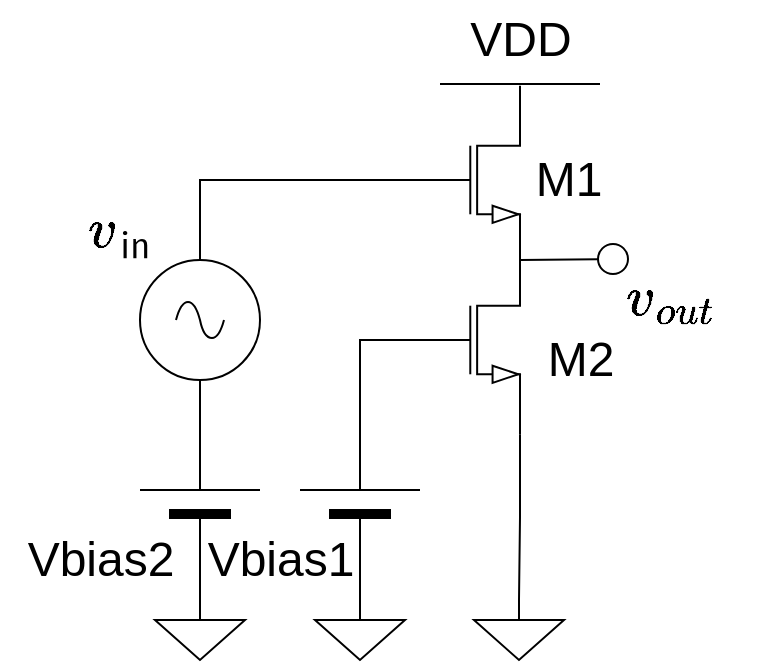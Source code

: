 <mxfile version="21.2.8" type="device">
  <diagram name="ページ1" id="wuSQ-Uq39mKX_8tKRPu7">
    <mxGraphModel dx="810" dy="479" grid="1" gridSize="10" guides="1" tooltips="1" connect="1" arrows="1" fold="1" page="1" pageScale="1" pageWidth="827" pageHeight="1169" math="1" shadow="0">
      <root>
        <mxCell id="0" />
        <mxCell id="1" parent="0" />
        <mxCell id="yGWufWsu4QXsBUSSbbNs-1" value="" style="verticalLabelPosition=bottom;shadow=0;dashed=0;align=center;html=1;verticalAlign=top;shape=mxgraph.electrical.transistors.nmos;pointerEvents=1;" parent="1" vertex="1">
          <mxGeometry x="260" y="190" width="60" height="100" as="geometry" />
        </mxCell>
        <mxCell id="d4qtED9jThjjM8r5lUMW-1" style="edgeStyle=orthogonalEdgeStyle;rounded=0;orthogonalLoop=1;jettySize=auto;html=1;exitX=1;exitY=1;exitDx=0;exitDy=0;exitPerimeter=0;entryX=0.5;entryY=0;entryDx=0;entryDy=0;entryPerimeter=0;endArrow=none;endFill=0;" edge="1" parent="1" source="yGWufWsu4QXsBUSSbbNs-2" target="yGWufWsu4QXsBUSSbbNs-6">
          <mxGeometry relative="1" as="geometry" />
        </mxCell>
        <mxCell id="yGWufWsu4QXsBUSSbbNs-2" value="" style="verticalLabelPosition=bottom;shadow=0;dashed=0;align=center;html=1;verticalAlign=top;shape=mxgraph.electrical.transistors.nmos;pointerEvents=1;" parent="1" vertex="1">
          <mxGeometry x="260" y="270" width="60" height="100" as="geometry" />
        </mxCell>
        <mxCell id="yGWufWsu4QXsBUSSbbNs-12" style="edgeStyle=orthogonalEdgeStyle;shape=connector;rounded=0;orthogonalLoop=1;jettySize=auto;html=1;exitX=0.5;exitY=0;exitDx=0;exitDy=0;exitPerimeter=0;entryX=0;entryY=0.5;entryDx=0;entryDy=0;entryPerimeter=0;labelBackgroundColor=default;strokeColor=default;fontFamily=Helvetica;fontSize=11;fontColor=default;endArrow=none;endFill=0;" parent="1" source="yGWufWsu4QXsBUSSbbNs-3" target="yGWufWsu4QXsBUSSbbNs-1" edge="1">
          <mxGeometry relative="1" as="geometry" />
        </mxCell>
        <mxCell id="yGWufWsu4QXsBUSSbbNs-3" value="" style="pointerEvents=1;verticalLabelPosition=bottom;shadow=0;dashed=0;align=center;html=1;verticalAlign=top;shape=mxgraph.electrical.signal_sources.source;aspect=fixed;points=[[0.5,0,0],[1,0.5,0],[0.5,1,0],[0,0.5,0]];elSignalType=ac;" parent="1" vertex="1">
          <mxGeometry x="130" y="280" width="60" height="60" as="geometry" />
        </mxCell>
        <mxCell id="yGWufWsu4QXsBUSSbbNs-11" style="edgeStyle=orthogonalEdgeStyle;shape=connector;rounded=0;orthogonalLoop=1;jettySize=auto;html=1;exitX=1;exitY=0.5;exitDx=0;exitDy=0;exitPerimeter=0;entryX=0.5;entryY=1;entryDx=0;entryDy=0;entryPerimeter=0;labelBackgroundColor=default;strokeColor=default;fontFamily=Helvetica;fontSize=11;fontColor=default;endArrow=none;endFill=0;" parent="1" source="yGWufWsu4QXsBUSSbbNs-4" target="yGWufWsu4QXsBUSSbbNs-3" edge="1">
          <mxGeometry relative="1" as="geometry" />
        </mxCell>
        <mxCell id="yGWufWsu4QXsBUSSbbNs-4" value="" style="verticalLabelPosition=bottom;shadow=0;dashed=0;align=center;fillColor=strokeColor;html=1;verticalAlign=top;strokeWidth=1;shape=mxgraph.electrical.miscellaneous.monocell_battery;direction=north;" parent="1" vertex="1">
          <mxGeometry x="130" y="350" width="60" height="100" as="geometry" />
        </mxCell>
        <mxCell id="yGWufWsu4QXsBUSSbbNs-5" value="" style="endArrow=none;html=1;rounded=0;" parent="1" edge="1">
          <mxGeometry width="50" height="50" relative="1" as="geometry">
            <mxPoint x="280" y="192" as="sourcePoint" />
            <mxPoint x="360" y="192" as="targetPoint" />
          </mxGeometry>
        </mxCell>
        <mxCell id="yGWufWsu4QXsBUSSbbNs-6" value="" style="pointerEvents=1;verticalLabelPosition=bottom;shadow=0;dashed=0;align=center;html=1;verticalAlign=top;shape=mxgraph.electrical.signal_sources.signal_ground;" parent="1" vertex="1">
          <mxGeometry x="297" y="450" width="45" height="30" as="geometry" />
        </mxCell>
        <mxCell id="yGWufWsu4QXsBUSSbbNs-7" value="" style="pointerEvents=1;verticalLabelPosition=bottom;shadow=0;dashed=0;align=center;html=1;verticalAlign=top;shape=mxgraph.electrical.signal_sources.signal_ground;" parent="1" vertex="1">
          <mxGeometry x="217.5" y="450" width="45" height="30" as="geometry" />
        </mxCell>
        <mxCell id="yGWufWsu4QXsBUSSbbNs-8" value="" style="pointerEvents=1;verticalLabelPosition=bottom;shadow=0;dashed=0;align=center;html=1;verticalAlign=top;shape=mxgraph.electrical.signal_sources.signal_ground;" parent="1" vertex="1">
          <mxGeometry x="137.5" y="450" width="45" height="30" as="geometry" />
        </mxCell>
        <mxCell id="yGWufWsu4QXsBUSSbbNs-10" style="edgeStyle=orthogonalEdgeStyle;rounded=0;orthogonalLoop=1;jettySize=auto;html=1;exitX=1;exitY=0.5;exitDx=0;exitDy=0;exitPerimeter=0;entryX=0;entryY=0.5;entryDx=0;entryDy=0;entryPerimeter=0;endArrow=none;endFill=0;" parent="1" source="yGWufWsu4QXsBUSSbbNs-9" target="yGWufWsu4QXsBUSSbbNs-2" edge="1">
          <mxGeometry relative="1" as="geometry">
            <Array as="points">
              <mxPoint x="240" y="320" />
            </Array>
          </mxGeometry>
        </mxCell>
        <mxCell id="yGWufWsu4QXsBUSSbbNs-9" value="" style="verticalLabelPosition=bottom;shadow=0;dashed=0;align=center;fillColor=strokeColor;html=1;verticalAlign=top;strokeWidth=1;shape=mxgraph.electrical.miscellaneous.monocell_battery;direction=north;" parent="1" vertex="1">
          <mxGeometry x="210" y="350" width="60" height="100" as="geometry" />
        </mxCell>
        <mxCell id="yGWufWsu4QXsBUSSbbNs-14" value="" style="endArrow=none;html=1;rounded=0;labelBackgroundColor=default;strokeColor=default;fontFamily=Helvetica;fontSize=11;fontColor=default;shape=connector;" parent="1" source="yGWufWsu4QXsBUSSbbNs-13" edge="1">
          <mxGeometry width="50" height="50" relative="1" as="geometry">
            <mxPoint x="320" y="280" as="sourcePoint" />
            <mxPoint x="360" y="280" as="targetPoint" />
          </mxGeometry>
        </mxCell>
        <mxCell id="yGWufWsu4QXsBUSSbbNs-15" value="" style="endArrow=none;html=1;rounded=0;labelBackgroundColor=default;strokeColor=default;fontFamily=Helvetica;fontSize=11;fontColor=default;shape=connector;" parent="1" target="yGWufWsu4QXsBUSSbbNs-13" edge="1">
          <mxGeometry width="50" height="50" relative="1" as="geometry">
            <mxPoint x="320" y="280" as="sourcePoint" />
            <mxPoint x="360" y="280" as="targetPoint" />
          </mxGeometry>
        </mxCell>
        <mxCell id="yGWufWsu4QXsBUSSbbNs-13" value="" style="verticalLabelPosition=bottom;shadow=0;dashed=0;align=center;html=1;verticalAlign=top;strokeWidth=1;shape=ellipse;perimeter=ellipsePerimeter;fontFamily=Helvetica;fontSize=11;fontColor=default;" parent="1" vertex="1">
          <mxGeometry x="359" y="272" width="15" height="15" as="geometry" />
        </mxCell>
        <mxCell id="yGWufWsu4QXsBUSSbbNs-16" value="&lt;font style=&quot;font-size: 24px;&quot;&gt;VDD&lt;/font&gt;" style="text;html=1;align=center;verticalAlign=middle;resizable=0;points=[];autosize=1;strokeColor=none;fillColor=none;fontSize=11;fontFamily=Helvetica;fontColor=default;" parent="1" vertex="1">
          <mxGeometry x="285" y="150" width="70" height="40" as="geometry" />
        </mxCell>
        <mxCell id="yGWufWsu4QXsBUSSbbNs-18" value="&lt;font style=&quot;font-size: 24px;&quot;&gt;`v_{out}`&lt;/font&gt;" style="text;html=1;align=center;verticalAlign=middle;resizable=0;points=[];autosize=1;strokeColor=none;fillColor=none;fontSize=11;fontFamily=Helvetica;fontColor=default;" parent="1" vertex="1">
          <mxGeometry x="340" y="280" width="110" height="40" as="geometry" />
        </mxCell>
        <mxCell id="yGWufWsu4QXsBUSSbbNs-19" value="&lt;font style=&quot;font-size: 24px;&quot;&gt;`v_{㏌}`&lt;/font&gt;" style="text;html=1;align=center;verticalAlign=middle;resizable=0;points=[];autosize=1;strokeColor=none;fillColor=none;fontSize=11;fontFamily=Helvetica;fontColor=default;" parent="1" vertex="1">
          <mxGeometry x="70" y="247" width="100" height="40" as="geometry" />
        </mxCell>
        <mxCell id="yGWufWsu4QXsBUSSbbNs-20" value="&lt;span style=&quot;font-size: 24px;&quot;&gt;Vbias1&lt;/span&gt;" style="text;html=1;align=center;verticalAlign=middle;resizable=0;points=[];autosize=1;strokeColor=none;fillColor=none;fontSize=11;fontFamily=Helvetica;fontColor=default;" parent="1" vertex="1">
          <mxGeometry x="150" y="410" width="100" height="40" as="geometry" />
        </mxCell>
        <mxCell id="yGWufWsu4QXsBUSSbbNs-21" value="&lt;span style=&quot;font-size: 24px;&quot;&gt;Vbias2&lt;/span&gt;" style="text;html=1;align=center;verticalAlign=middle;resizable=0;points=[];autosize=1;strokeColor=none;fillColor=none;fontSize=11;fontFamily=Helvetica;fontColor=default;" parent="1" vertex="1">
          <mxGeometry x="60" y="410" width="100" height="40" as="geometry" />
        </mxCell>
        <mxCell id="yGWufWsu4QXsBUSSbbNs-22" value="&lt;span style=&quot;font-size: 24px;&quot;&gt;M1&lt;/span&gt;" style="text;html=1;align=center;verticalAlign=middle;resizable=0;points=[];autosize=1;strokeColor=none;fillColor=none;fontSize=11;fontFamily=Helvetica;fontColor=default;" parent="1" vertex="1">
          <mxGeometry x="314" y="220" width="60" height="40" as="geometry" />
        </mxCell>
        <mxCell id="yGWufWsu4QXsBUSSbbNs-23" value="&lt;span style=&quot;font-size: 24px;&quot;&gt;M2&lt;/span&gt;" style="text;html=1;align=center;verticalAlign=middle;resizable=0;points=[];autosize=1;strokeColor=none;fillColor=none;fontSize=11;fontFamily=Helvetica;fontColor=default;" parent="1" vertex="1">
          <mxGeometry x="320" y="310" width="60" height="40" as="geometry" />
        </mxCell>
      </root>
    </mxGraphModel>
  </diagram>
</mxfile>
